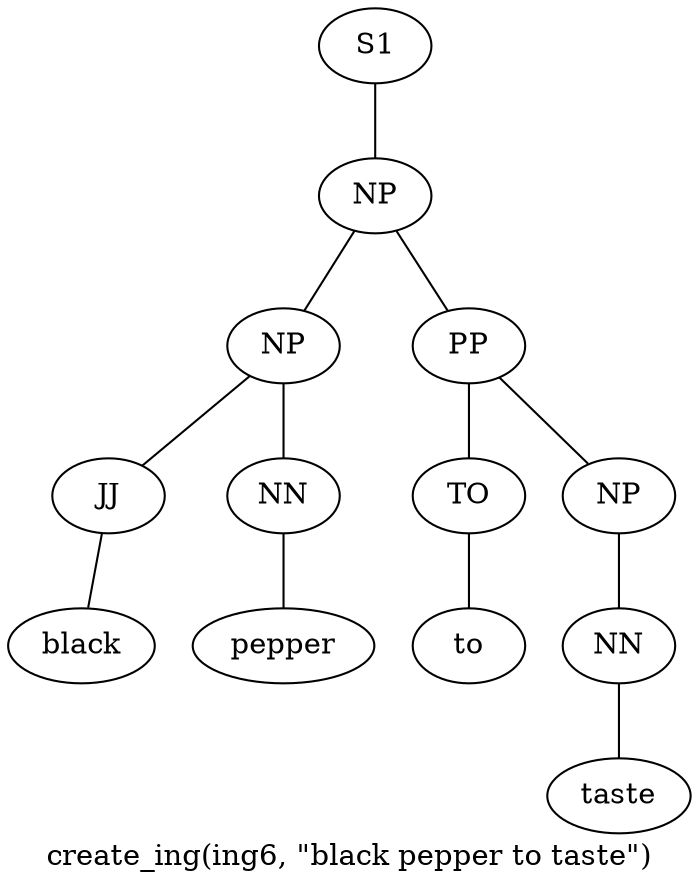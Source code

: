 graph SyntaxGraph {
	label = "create_ing(ing6, \"black pepper to taste\")";
	Node0 [label="S1"];
	Node1 [label="NP"];
	Node2 [label="NP"];
	Node3 [label="JJ"];
	Node4 [label="black"];
	Node5 [label="NN"];
	Node6 [label="pepper"];
	Node7 [label="PP"];
	Node8 [label="TO"];
	Node9 [label="to"];
	Node10 [label="NP"];
	Node11 [label="NN"];
	Node12 [label="taste"];

	Node0 -- Node1;
	Node1 -- Node2;
	Node1 -- Node7;
	Node2 -- Node3;
	Node2 -- Node5;
	Node3 -- Node4;
	Node5 -- Node6;
	Node7 -- Node8;
	Node7 -- Node10;
	Node8 -- Node9;
	Node10 -- Node11;
	Node11 -- Node12;
}